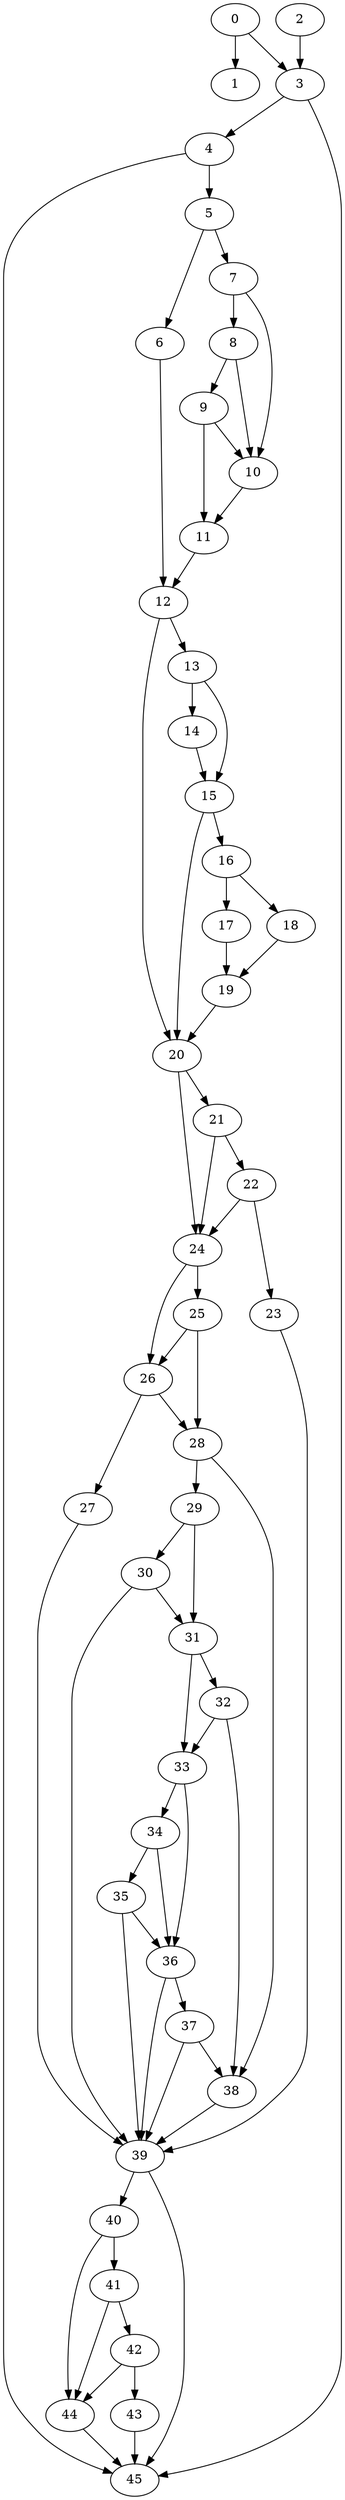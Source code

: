 digraph {
	0
	1
	2
	3
	4
	5
	6
	7
	8
	9
	10
	11
	12
	13
	14
	15
	16
	17
	18
	19
	20
	21
	22
	23
	24
	25
	26
	27
	28
	29
	30
	31
	32
	33
	34
	35
	36
	37
	38
	39
	40
	41
	42
	43
	44
	45
	37 -> 39
	38 -> 39
	23 -> 39
	27 -> 39
	30 -> 39
	35 -> 39
	36 -> 39
	13 -> 14
	28 -> 38
	32 -> 38
	37 -> 38
	26 -> 28
	25 -> 28
	29 -> 31
	30 -> 31
	33 -> 34
	33 -> 36
	34 -> 36
	35 -> 36
	13 -> 15
	14 -> 15
	15 -> 16
	16 -> 17
	34 -> 35
	39 -> 40
	44 -> 45
	3 -> 45
	4 -> 45
	39 -> 45
	43 -> 45
	3 -> 4
	36 -> 37
	41 -> 42
	7 -> 10
	8 -> 10
	9 -> 10
	28 -> 29
	7 -> 8
	8 -> 9
	9 -> 11
	10 -> 11
	20 -> 24
	21 -> 24
	22 -> 24
	31 -> 32
	40 -> 44
	41 -> 44
	42 -> 44
	5 -> 6
	16 -> 18
	17 -> 19
	18 -> 19
	24 -> 25
	24 -> 26
	25 -> 26
	26 -> 27
	31 -> 33
	32 -> 33
	0 -> 3
	2 -> 3
	4 -> 5
	40 -> 41
	12 -> 20
	15 -> 20
	19 -> 20
	11 -> 12
	6 -> 12
	12 -> 13
	20 -> 21
	21 -> 22
	22 -> 23
	29 -> 30
	0 -> 1
	5 -> 7
	42 -> 43
}
